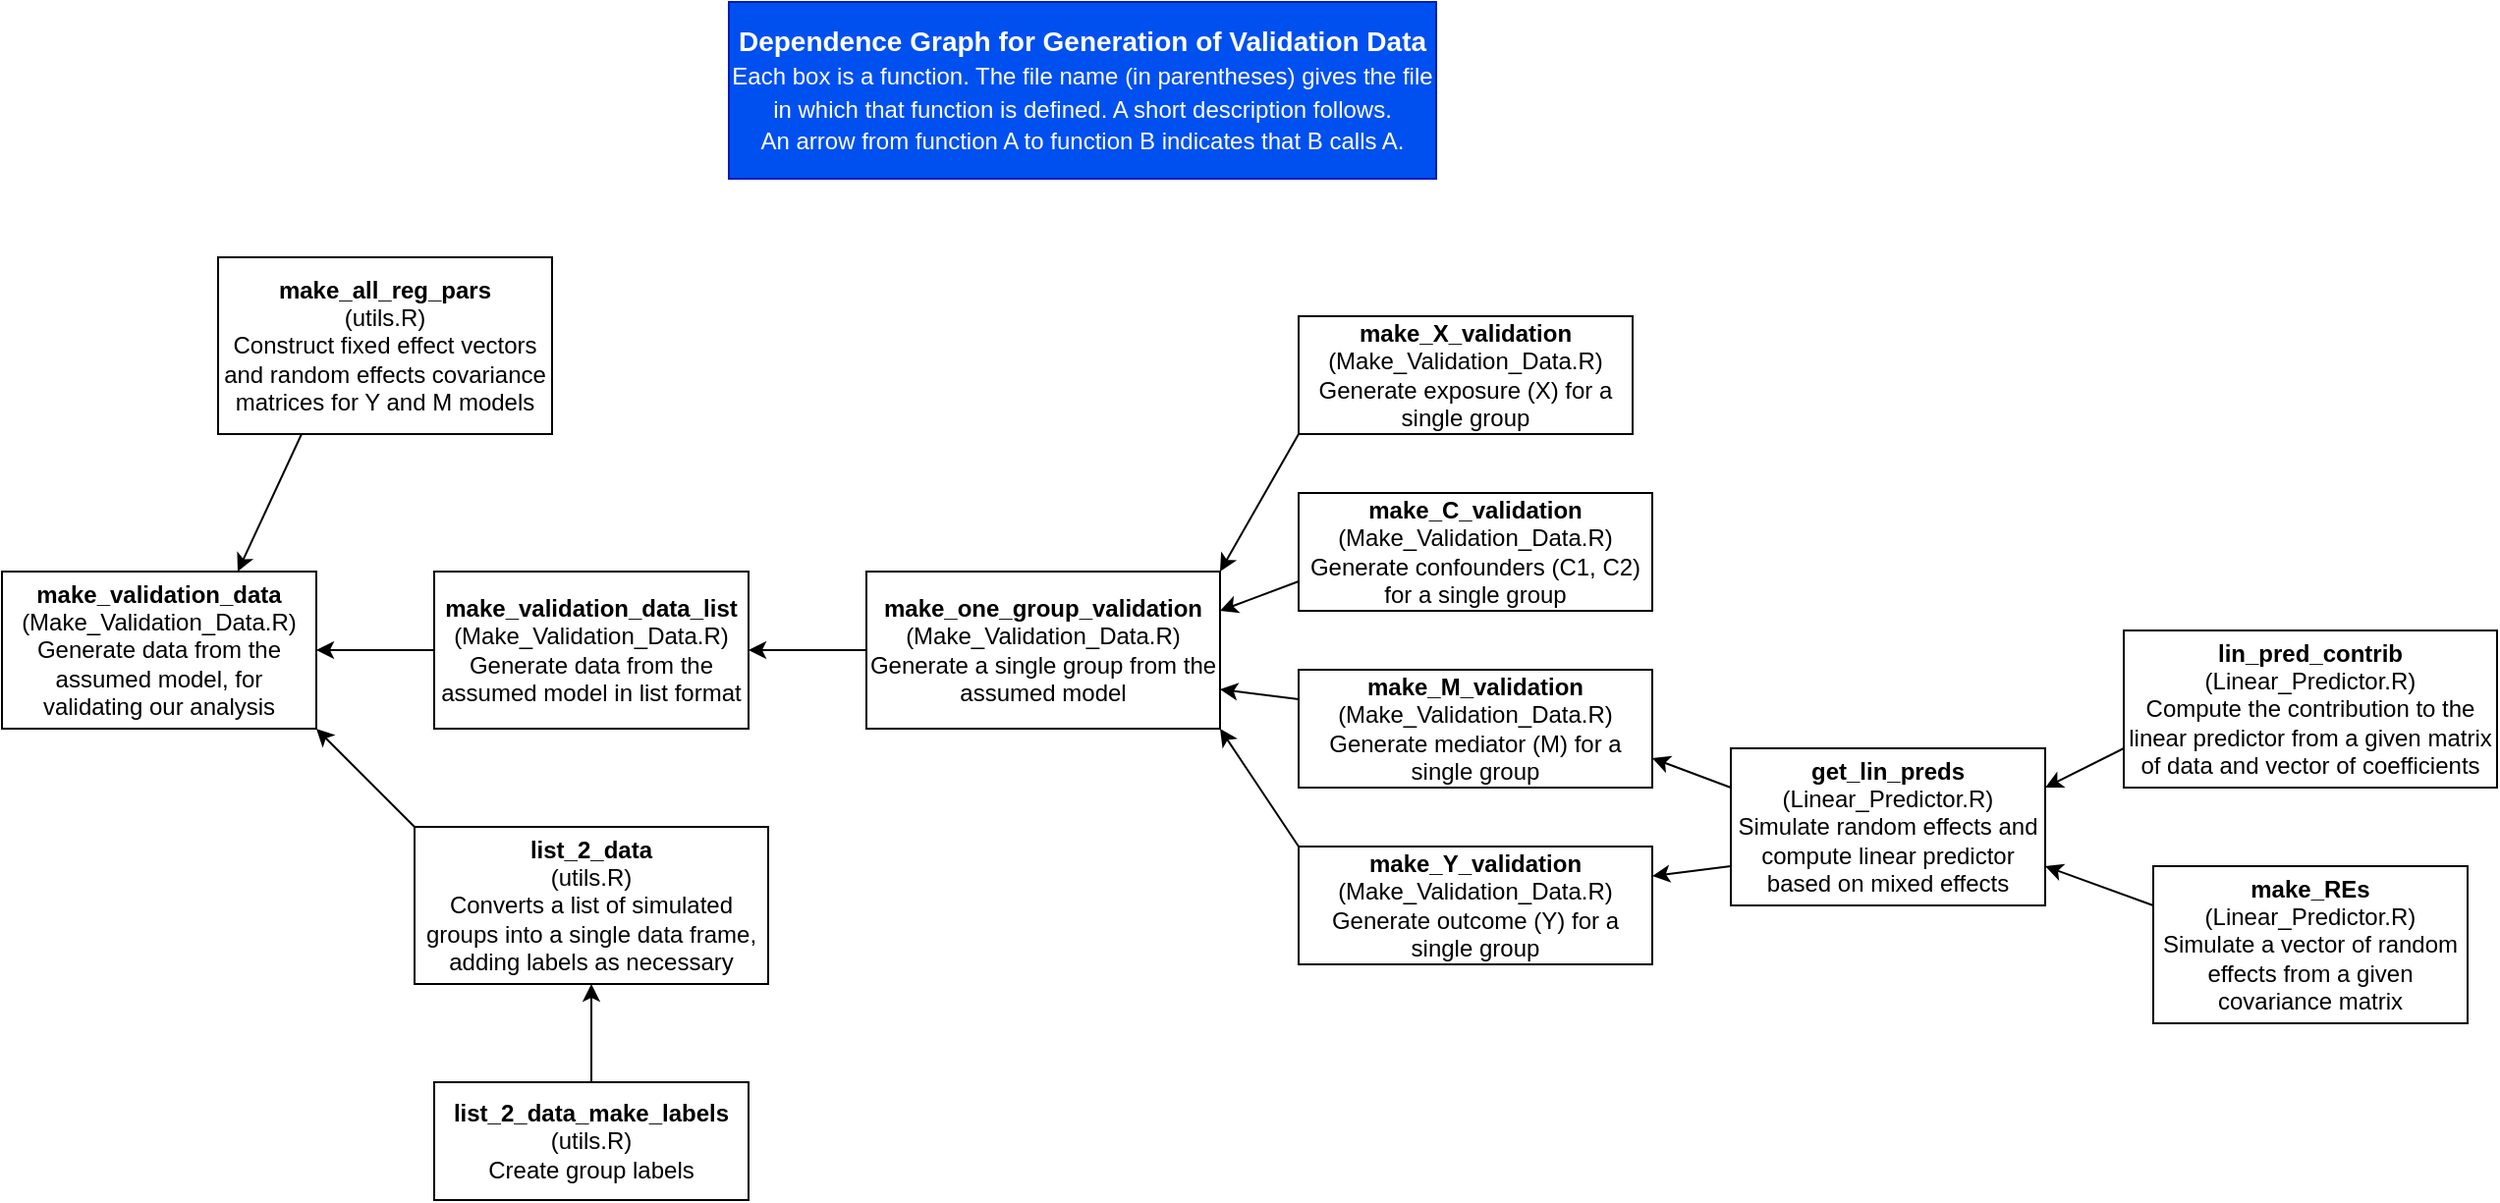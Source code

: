 <mxfile>
    <diagram id="2An86vkMKjik7YK8CB7d" name="Page-1">
        <mxGraphModel dx="913" dy="966" grid="1" gridSize="10" guides="1" tooltips="1" connect="1" arrows="1" fold="1" page="1" pageScale="1" pageWidth="2000" pageHeight="800" math="0" shadow="0">
            <root>
                <mxCell id="0"/>
                <mxCell id="1" parent="0"/>
                <mxCell id="65" value="&lt;b&gt;make_validation_data&lt;/b&gt;&lt;br&gt;(Make_Validation_Data.R)&lt;br&gt;Generate data from the assumed model, for validating our analysis" style="rounded=0;whiteSpace=wrap;html=1;" parent="1" vertex="1">
                    <mxGeometry x="130" y="320" width="160" height="80" as="geometry"/>
                </mxCell>
                <mxCell id="68" style="edgeStyle=none;html=1;exitX=0.25;exitY=1;exitDx=0;exitDy=0;entryX=0.75;entryY=0;entryDx=0;entryDy=0;" parent="1" source="66" target="65" edge="1">
                    <mxGeometry relative="1" as="geometry"/>
                </mxCell>
                <mxCell id="66" value="&lt;b&gt;make_all_reg_pars&lt;/b&gt;&lt;br&gt;(utils.R)&lt;br&gt;Construct fixed effect vectors and random effects covariance matrices for Y and M models" style="rounded=0;whiteSpace=wrap;html=1;" parent="1" vertex="1">
                    <mxGeometry x="240" y="160" width="170" height="90" as="geometry"/>
                </mxCell>
                <mxCell id="79" value="" style="edgeStyle=none;html=1;" parent="1" source="70" target="65" edge="1">
                    <mxGeometry relative="1" as="geometry"/>
                </mxCell>
                <mxCell id="70" value="&lt;b&gt;make_validation_data_list&lt;/b&gt;&lt;br&gt;(Make_Validation_Data.R)&lt;br&gt;Generate data from the assumed model in list format" style="rounded=0;whiteSpace=wrap;html=1;" parent="1" vertex="1">
                    <mxGeometry x="350" y="320" width="160" height="80" as="geometry"/>
                </mxCell>
                <mxCell id="78" style="edgeStyle=none;html=1;exitX=0;exitY=0;exitDx=0;exitDy=0;entryX=1;entryY=1;entryDx=0;entryDy=0;" parent="1" source="71" target="65" edge="1">
                    <mxGeometry relative="1" as="geometry"/>
                </mxCell>
                <mxCell id="71" value="&lt;b&gt;list_2_data&lt;/b&gt;&lt;br&gt;(utils.R)&lt;br&gt;Converts a list of simulated groups into a single data frame, adding labels as necessary" style="rounded=0;whiteSpace=wrap;html=1;" parent="1" vertex="1">
                    <mxGeometry x="340" y="450" width="180" height="80" as="geometry"/>
                </mxCell>
                <mxCell id="73" value="" style="edgeStyle=none;html=1;" parent="1" source="72" target="70" edge="1">
                    <mxGeometry relative="1" as="geometry"/>
                </mxCell>
                <mxCell id="72" value="&lt;b&gt;make_one_group_validation&lt;/b&gt;&lt;br&gt;(Make_Validation_Data.R)&lt;br&gt;Generate a single group from the assumed model" style="rounded=0;whiteSpace=wrap;html=1;" parent="1" vertex="1">
                    <mxGeometry x="570" y="320" width="180" height="80" as="geometry"/>
                </mxCell>
                <mxCell id="77" value="" style="edgeStyle=none;html=1;" parent="1" source="76" target="71" edge="1">
                    <mxGeometry relative="1" as="geometry"/>
                </mxCell>
                <mxCell id="76" value="&lt;b&gt;list_2_data_make_labels&lt;/b&gt;&lt;br&gt;(utils.R)&lt;br&gt;Create group labels" style="rounded=0;whiteSpace=wrap;html=1;" parent="1" vertex="1">
                    <mxGeometry x="350" y="580" width="160" height="60" as="geometry"/>
                </mxCell>
                <mxCell id="84" style="edgeStyle=none;html=1;exitX=0;exitY=1;exitDx=0;exitDy=0;entryX=1;entryY=0;entryDx=0;entryDy=0;" parent="1" source="80" target="72" edge="1">
                    <mxGeometry relative="1" as="geometry"/>
                </mxCell>
                <mxCell id="80" value="&lt;b&gt;make_X_validation&lt;/b&gt;&lt;br&gt;(Make_Validation_Data.R)&lt;br&gt;Generate exposure (X) for a single group" style="rounded=0;whiteSpace=wrap;html=1;" parent="1" vertex="1">
                    <mxGeometry x="790" y="190" width="170" height="60" as="geometry"/>
                </mxCell>
                <mxCell id="85" style="edgeStyle=none;html=1;exitX=0;exitY=0.75;exitDx=0;exitDy=0;entryX=1;entryY=0.25;entryDx=0;entryDy=0;" parent="1" source="81" target="72" edge="1">
                    <mxGeometry relative="1" as="geometry"/>
                </mxCell>
                <mxCell id="81" value="&lt;b&gt;make_C_validation&lt;/b&gt;&lt;br&gt;(Make_Validation_Data.R)&lt;br&gt;Generate confounders (C1, C2) for a single group" style="rounded=0;whiteSpace=wrap;html=1;" parent="1" vertex="1">
                    <mxGeometry x="790" y="280" width="180" height="60" as="geometry"/>
                </mxCell>
                <mxCell id="86" style="edgeStyle=none;html=1;exitX=0;exitY=0.25;exitDx=0;exitDy=0;entryX=1;entryY=0.75;entryDx=0;entryDy=0;" parent="1" source="82" target="72" edge="1">
                    <mxGeometry relative="1" as="geometry"/>
                </mxCell>
                <mxCell id="82" value="&lt;b&gt;make_M_validation&lt;/b&gt;&lt;br&gt;(Make_Validation_Data.R)&lt;br&gt;Generate mediator (M) for a single group" style="rounded=0;whiteSpace=wrap;html=1;" parent="1" vertex="1">
                    <mxGeometry x="790" y="370" width="180" height="60" as="geometry"/>
                </mxCell>
                <mxCell id="87" style="edgeStyle=none;html=1;exitX=0;exitY=0;exitDx=0;exitDy=0;entryX=1;entryY=1;entryDx=0;entryDy=0;" parent="1" source="83" target="72" edge="1">
                    <mxGeometry relative="1" as="geometry"/>
                </mxCell>
                <mxCell id="83" value="&lt;b&gt;make_Y_validation&lt;/b&gt;&lt;br&gt;(Make_Validation_Data.R)&lt;br&gt;Generate outcome (Y) for a single group" style="rounded=0;whiteSpace=wrap;html=1;" parent="1" vertex="1">
                    <mxGeometry x="790" y="460" width="180" height="60" as="geometry"/>
                </mxCell>
                <mxCell id="89" style="edgeStyle=none;html=1;exitX=0;exitY=0.25;exitDx=0;exitDy=0;entryX=1;entryY=0.75;entryDx=0;entryDy=0;" parent="1" source="88" target="82" edge="1">
                    <mxGeometry relative="1" as="geometry"/>
                </mxCell>
                <mxCell id="90" style="edgeStyle=none;html=1;exitX=0;exitY=0.75;exitDx=0;exitDy=0;entryX=1;entryY=0.25;entryDx=0;entryDy=0;" parent="1" source="88" target="83" edge="1">
                    <mxGeometry relative="1" as="geometry"/>
                </mxCell>
                <mxCell id="88" value="&lt;b&gt;get_lin_preds&lt;/b&gt;&lt;br&gt;(Linear_Predictor.R)&lt;br&gt;Simulate random effects and compute linear predictor based on mixed effects" style="rounded=0;whiteSpace=wrap;html=1;" parent="1" vertex="1">
                    <mxGeometry x="1010" y="410" width="160" height="80" as="geometry"/>
                </mxCell>
                <mxCell id="94" style="edgeStyle=none;html=1;exitX=0;exitY=0.75;exitDx=0;exitDy=0;entryX=1;entryY=0.25;entryDx=0;entryDy=0;" parent="1" source="91" target="88" edge="1">
                    <mxGeometry relative="1" as="geometry"/>
                </mxCell>
                <mxCell id="91" value="&lt;b&gt;lin_pred_contrib&lt;/b&gt;&lt;br&gt;(Linear_Predictor.R)&lt;br&gt;Compute the contribution to the linear predictor from a given matrix of data and vector of coefficients" style="rounded=0;whiteSpace=wrap;html=1;" parent="1" vertex="1">
                    <mxGeometry x="1210" y="350" width="190" height="80" as="geometry"/>
                </mxCell>
                <mxCell id="93" style="edgeStyle=none;html=1;exitX=0;exitY=0.25;exitDx=0;exitDy=0;entryX=1;entryY=0.75;entryDx=0;entryDy=0;" parent="1" source="92" target="88" edge="1">
                    <mxGeometry relative="1" as="geometry"/>
                </mxCell>
                <mxCell id="92" value="&lt;b&gt;make_REs&lt;/b&gt;&lt;br&gt;(Linear_Predictor.R)&lt;br&gt;Simulate a vector of random effects from a given covariance matrix" style="rounded=0;whiteSpace=wrap;html=1;" parent="1" vertex="1">
                    <mxGeometry x="1225" y="470" width="160" height="80" as="geometry"/>
                </mxCell>
                <mxCell id="96" value="&lt;b&gt;Dependence Graph for Generation of Validation Data&lt;br&gt;&lt;/b&gt;&lt;span style=&quot;font-size: 12px;&quot;&gt;Each box is a function. The file name (in parentheses) gives the file in which that function is defined. A short description follows.&lt;/span&gt;&lt;br style=&quot;font-size: 12px;&quot;&gt;&lt;span style=&quot;font-size: 12px;&quot;&gt;An arrow from function A to function B indicates that B calls A.&lt;/span&gt;" style="rounded=0;whiteSpace=wrap;html=1;fontSize=14;fillColor=#0050ef;fontColor=#ffffff;strokeColor=#001DBC;" vertex="1" parent="1">
                    <mxGeometry x="500" y="30" width="360" height="90" as="geometry"/>
                </mxCell>
            </root>
        </mxGraphModel>
    </diagram>
</mxfile>